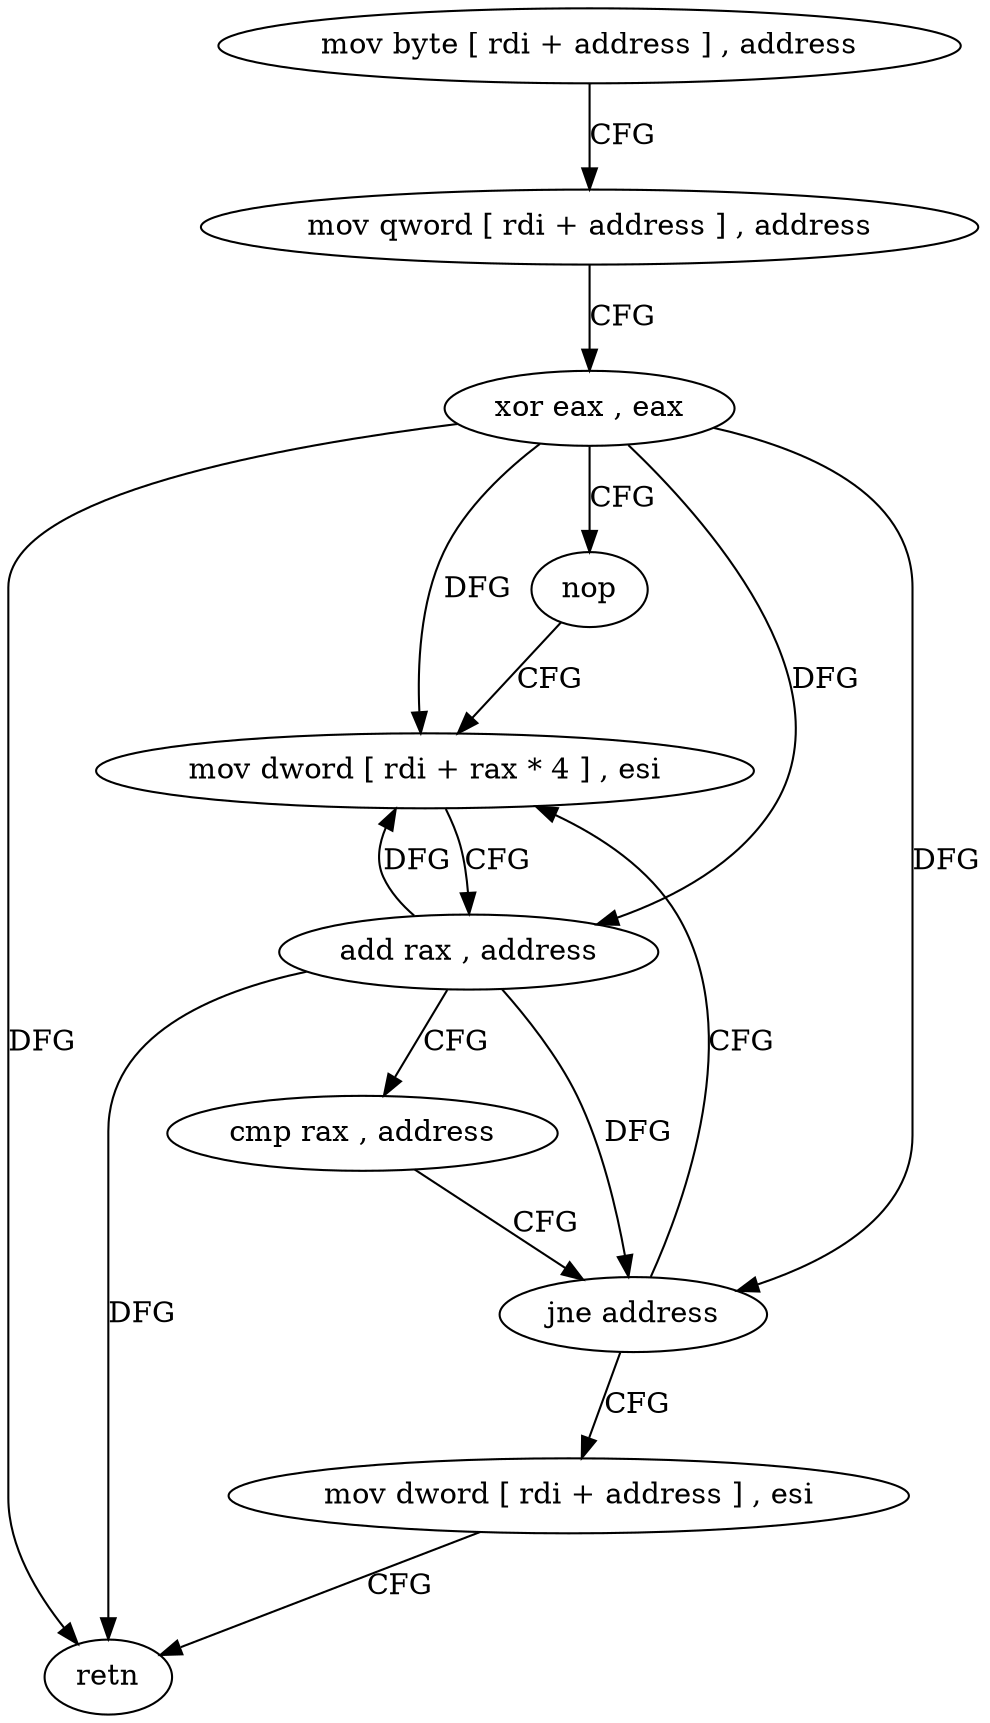 digraph "func" {
"4223392" [label = "mov byte [ rdi + address ] , address" ]
"4223396" [label = "mov qword [ rdi + address ] , address" ]
"4223404" [label = "xor eax , eax" ]
"4223406" [label = "nop" ]
"4223408" [label = "mov dword [ rdi + rax * 4 ] , esi" ]
"4223411" [label = "add rax , address" ]
"4223415" [label = "cmp rax , address" ]
"4223419" [label = "jne address" ]
"4223421" [label = "mov dword [ rdi + address ] , esi" ]
"4223424" [label = "retn" ]
"4223392" -> "4223396" [ label = "CFG" ]
"4223396" -> "4223404" [ label = "CFG" ]
"4223404" -> "4223406" [ label = "CFG" ]
"4223404" -> "4223408" [ label = "DFG" ]
"4223404" -> "4223411" [ label = "DFG" ]
"4223404" -> "4223419" [ label = "DFG" ]
"4223404" -> "4223424" [ label = "DFG" ]
"4223406" -> "4223408" [ label = "CFG" ]
"4223408" -> "4223411" [ label = "CFG" ]
"4223411" -> "4223415" [ label = "CFG" ]
"4223411" -> "4223408" [ label = "DFG" ]
"4223411" -> "4223419" [ label = "DFG" ]
"4223411" -> "4223424" [ label = "DFG" ]
"4223415" -> "4223419" [ label = "CFG" ]
"4223419" -> "4223408" [ label = "CFG" ]
"4223419" -> "4223421" [ label = "CFG" ]
"4223421" -> "4223424" [ label = "CFG" ]
}
